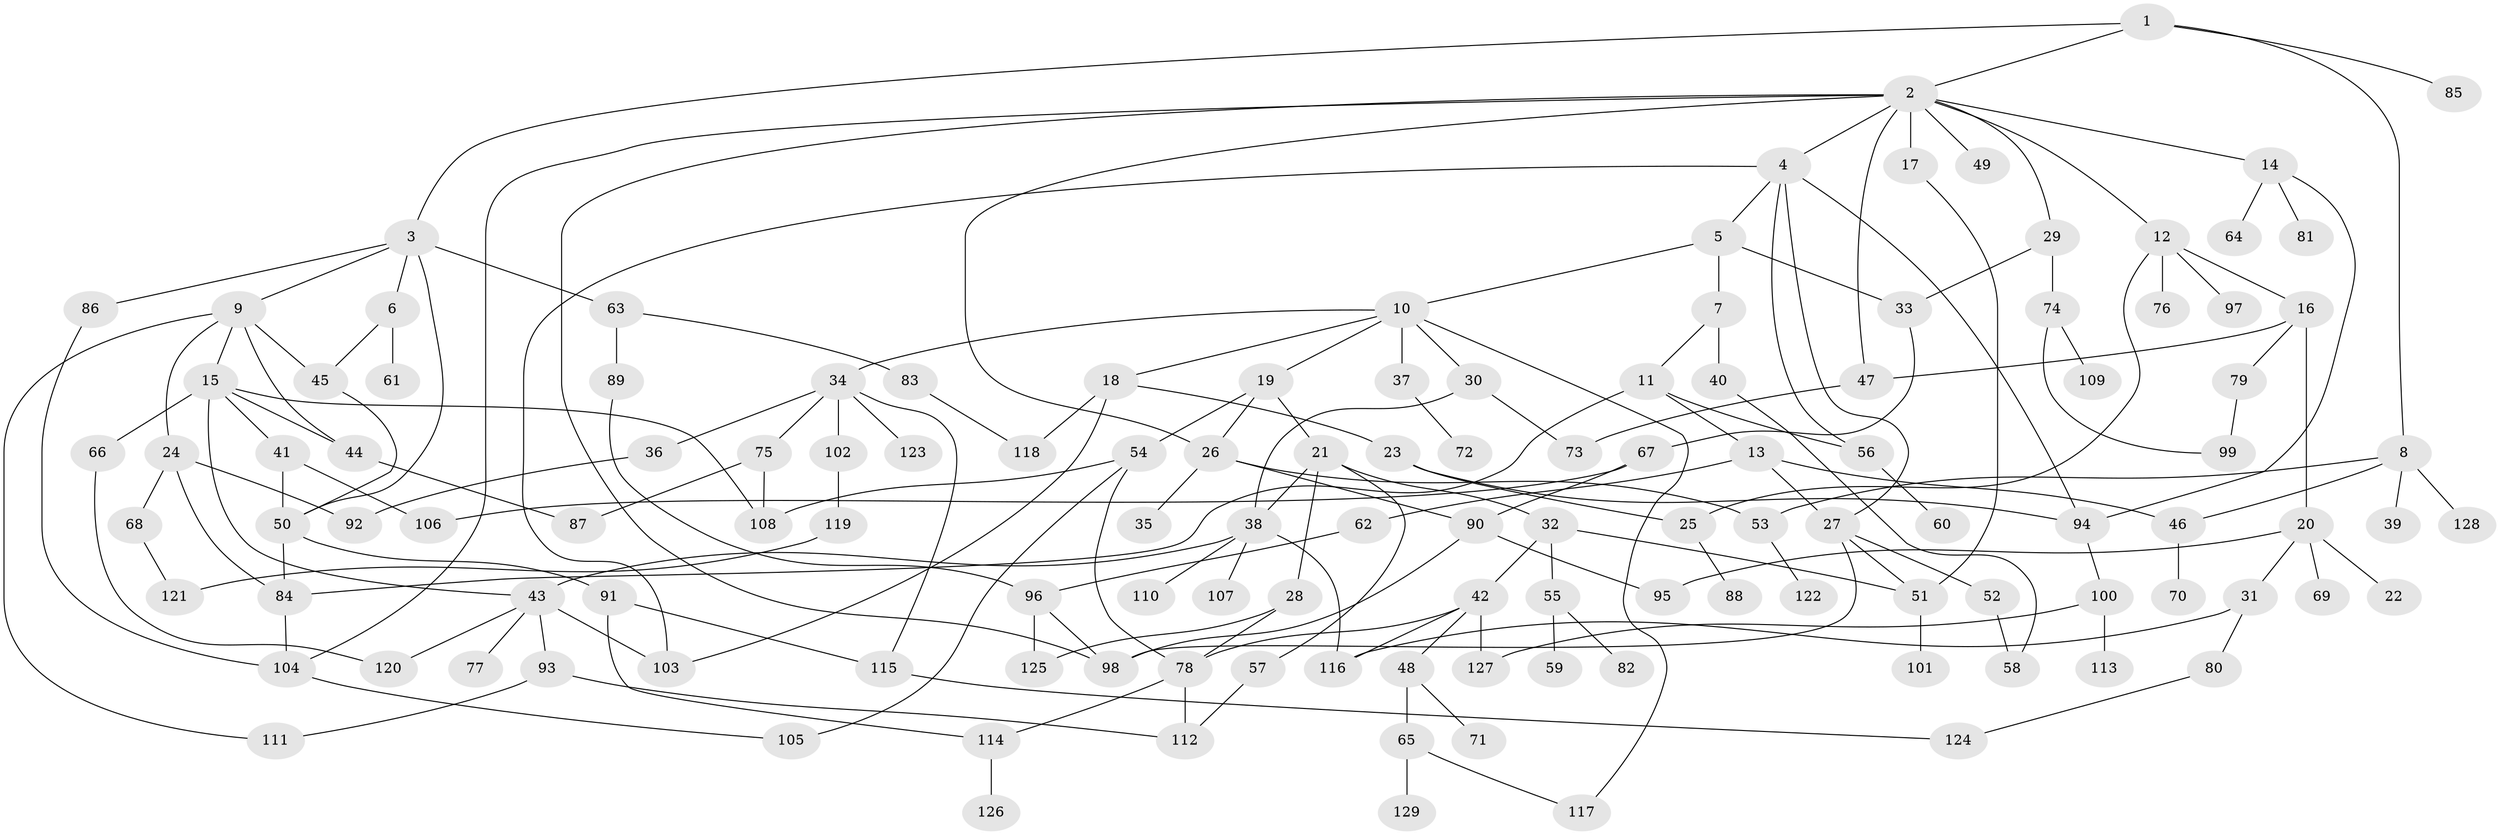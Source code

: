 // coarse degree distribution, {7: 0.07692307692307693, 8: 0.038461538461538464, 9: 0.019230769230769232, 4: 0.1346153846153846, 3: 0.15384615384615385, 5: 0.11538461538461539, 1: 0.1346153846153846, 2: 0.25, 6: 0.07692307692307693}
// Generated by graph-tools (version 1.1) at 2025/36/03/04/25 23:36:07]
// undirected, 129 vertices, 183 edges
graph export_dot {
  node [color=gray90,style=filled];
  1;
  2;
  3;
  4;
  5;
  6;
  7;
  8;
  9;
  10;
  11;
  12;
  13;
  14;
  15;
  16;
  17;
  18;
  19;
  20;
  21;
  22;
  23;
  24;
  25;
  26;
  27;
  28;
  29;
  30;
  31;
  32;
  33;
  34;
  35;
  36;
  37;
  38;
  39;
  40;
  41;
  42;
  43;
  44;
  45;
  46;
  47;
  48;
  49;
  50;
  51;
  52;
  53;
  54;
  55;
  56;
  57;
  58;
  59;
  60;
  61;
  62;
  63;
  64;
  65;
  66;
  67;
  68;
  69;
  70;
  71;
  72;
  73;
  74;
  75;
  76;
  77;
  78;
  79;
  80;
  81;
  82;
  83;
  84;
  85;
  86;
  87;
  88;
  89;
  90;
  91;
  92;
  93;
  94;
  95;
  96;
  97;
  98;
  99;
  100;
  101;
  102;
  103;
  104;
  105;
  106;
  107;
  108;
  109;
  110;
  111;
  112;
  113;
  114;
  115;
  116;
  117;
  118;
  119;
  120;
  121;
  122;
  123;
  124;
  125;
  126;
  127;
  128;
  129;
  1 -- 2;
  1 -- 3;
  1 -- 8;
  1 -- 85;
  2 -- 4;
  2 -- 12;
  2 -- 14;
  2 -- 17;
  2 -- 26;
  2 -- 29;
  2 -- 49;
  2 -- 98;
  2 -- 47;
  2 -- 104;
  3 -- 6;
  3 -- 9;
  3 -- 63;
  3 -- 86;
  3 -- 50;
  4 -- 5;
  4 -- 27;
  4 -- 56;
  4 -- 94;
  4 -- 103;
  5 -- 7;
  5 -- 10;
  5 -- 33;
  6 -- 61;
  6 -- 45;
  7 -- 11;
  7 -- 40;
  8 -- 39;
  8 -- 46;
  8 -- 53;
  8 -- 128;
  9 -- 15;
  9 -- 24;
  9 -- 44;
  9 -- 45;
  9 -- 111;
  10 -- 18;
  10 -- 19;
  10 -- 30;
  10 -- 34;
  10 -- 37;
  10 -- 117;
  11 -- 13;
  11 -- 56;
  11 -- 84;
  12 -- 16;
  12 -- 76;
  12 -- 97;
  12 -- 25;
  13 -- 62;
  13 -- 46;
  13 -- 27;
  14 -- 64;
  14 -- 81;
  14 -- 94;
  15 -- 41;
  15 -- 66;
  15 -- 108;
  15 -- 44;
  15 -- 43;
  16 -- 20;
  16 -- 47;
  16 -- 79;
  17 -- 51;
  18 -- 23;
  18 -- 103;
  18 -- 118;
  19 -- 21;
  19 -- 54;
  19 -- 26;
  20 -- 22;
  20 -- 31;
  20 -- 69;
  20 -- 95;
  21 -- 28;
  21 -- 32;
  21 -- 57;
  21 -- 38;
  23 -- 25;
  23 -- 94;
  24 -- 68;
  24 -- 84;
  24 -- 92;
  25 -- 88;
  26 -- 35;
  26 -- 90;
  26 -- 53;
  27 -- 51;
  27 -- 52;
  27 -- 98;
  28 -- 78;
  28 -- 125;
  29 -- 33;
  29 -- 74;
  30 -- 38;
  30 -- 73;
  31 -- 80;
  31 -- 116;
  32 -- 42;
  32 -- 55;
  32 -- 51;
  33 -- 67;
  34 -- 36;
  34 -- 75;
  34 -- 102;
  34 -- 115;
  34 -- 123;
  36 -- 92;
  37 -- 72;
  38 -- 43;
  38 -- 107;
  38 -- 110;
  38 -- 116;
  40 -- 58;
  41 -- 106;
  41 -- 50;
  42 -- 48;
  42 -- 116;
  42 -- 127;
  42 -- 78;
  43 -- 77;
  43 -- 93;
  43 -- 120;
  43 -- 103;
  44 -- 87;
  45 -- 50;
  46 -- 70;
  47 -- 73;
  48 -- 65;
  48 -- 71;
  50 -- 91;
  50 -- 84;
  51 -- 101;
  52 -- 58;
  53 -- 122;
  54 -- 105;
  54 -- 108;
  54 -- 78;
  55 -- 59;
  55 -- 82;
  56 -- 60;
  57 -- 112;
  62 -- 96;
  63 -- 83;
  63 -- 89;
  65 -- 129;
  65 -- 117;
  66 -- 120;
  67 -- 90;
  67 -- 106;
  68 -- 121;
  74 -- 99;
  74 -- 109;
  75 -- 87;
  75 -- 108;
  78 -- 112;
  78 -- 114;
  79 -- 99;
  80 -- 124;
  83 -- 118;
  84 -- 104;
  86 -- 104;
  89 -- 96;
  90 -- 95;
  90 -- 98;
  91 -- 114;
  91 -- 115;
  93 -- 111;
  93 -- 112;
  94 -- 100;
  96 -- 125;
  96 -- 98;
  100 -- 113;
  100 -- 127;
  102 -- 119;
  104 -- 105;
  114 -- 126;
  115 -- 124;
  119 -- 121;
}
